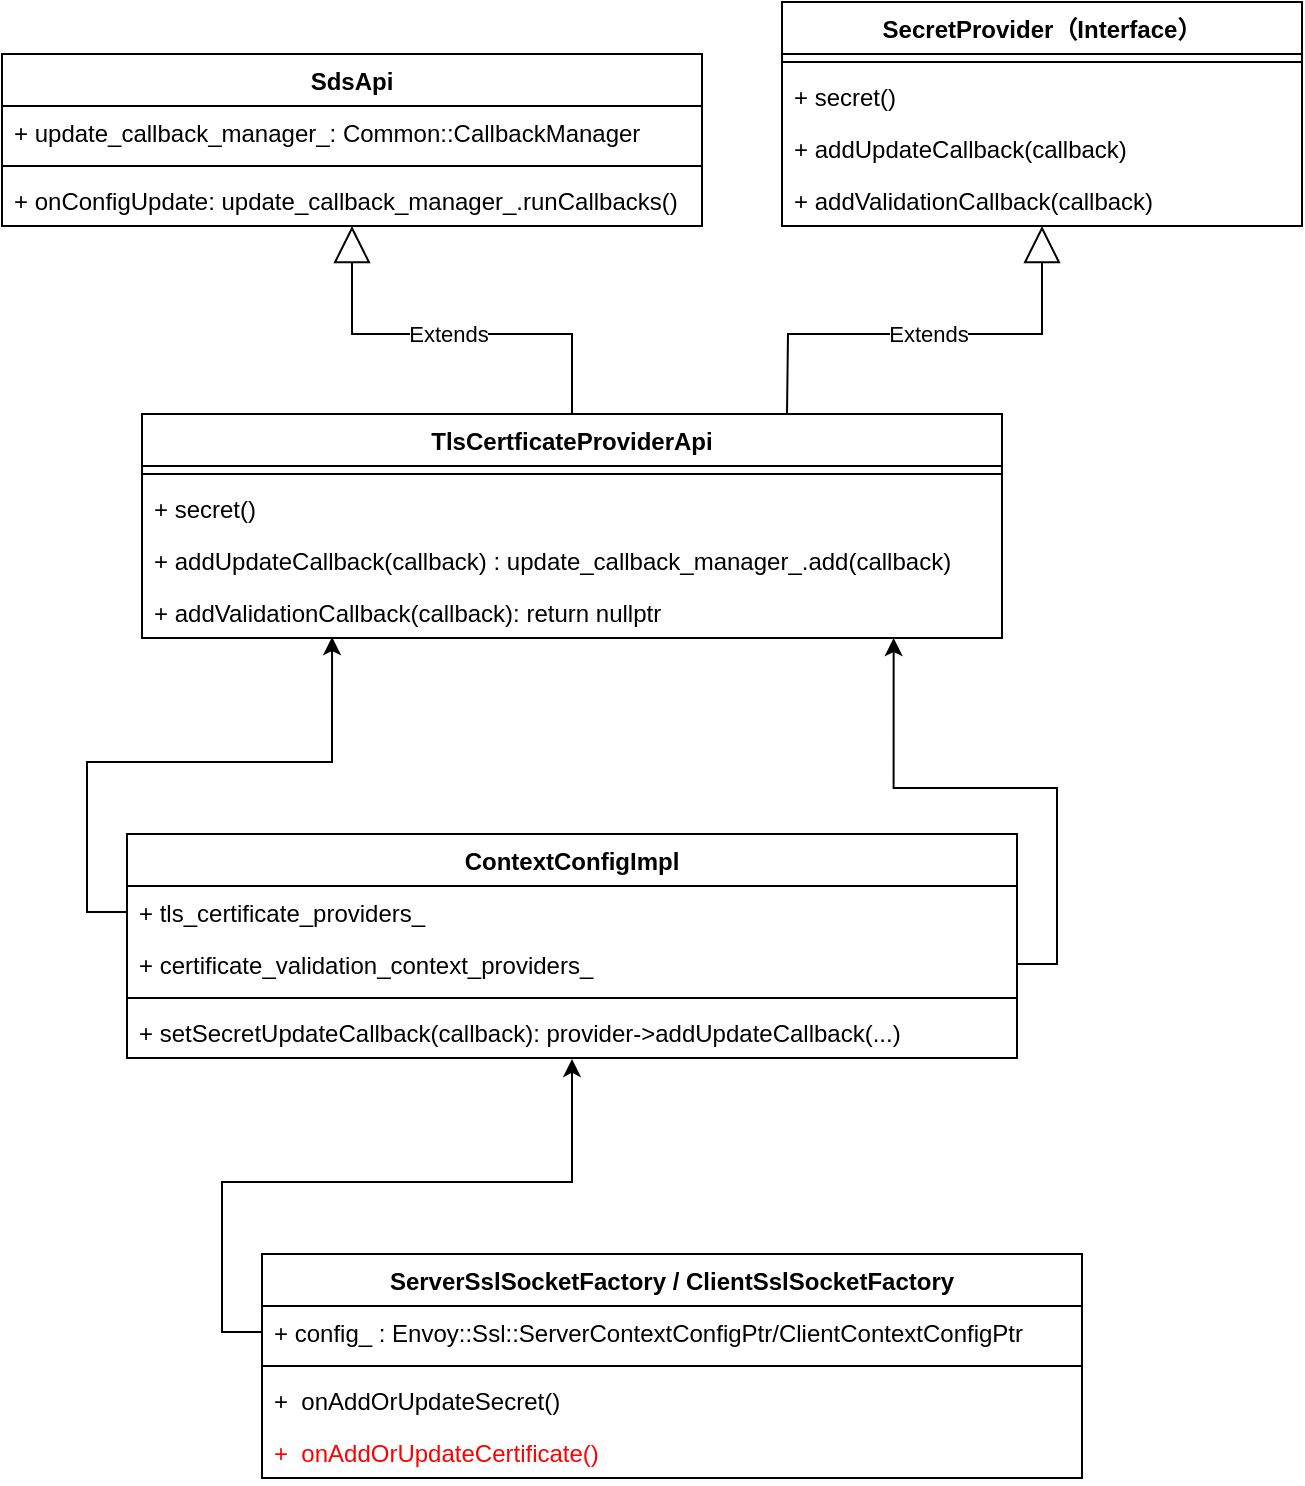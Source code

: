 <mxfile version="16.2.7" type="github">
  <diagram id="dFgw-dFXlhp1jmWGXN08" name="Page-1">
    <mxGraphModel dx="1350" dy="773" grid="1" gridSize="10" guides="1" tooltips="1" connect="1" arrows="1" fold="1" page="1" pageScale="1" pageWidth="850" pageHeight="1100" math="0" shadow="0">
      <root>
        <mxCell id="0" />
        <mxCell id="1" parent="0" />
        <mxCell id="VGaLUw2bB4asPVf7SSg4-1" value="SdsApi" style="swimlane;fontStyle=1;align=center;verticalAlign=top;childLayout=stackLayout;horizontal=1;startSize=26;horizontalStack=0;resizeParent=1;resizeParentMax=0;resizeLast=0;collapsible=1;marginBottom=0;" vertex="1" parent="1">
          <mxGeometry x="100" y="180" width="350" height="86" as="geometry" />
        </mxCell>
        <mxCell id="VGaLUw2bB4asPVf7SSg4-2" value="+ update_callback_manager_: Common::CallbackManager" style="text;strokeColor=none;fillColor=none;align=left;verticalAlign=top;spacingLeft=4;spacingRight=4;overflow=hidden;rotatable=0;points=[[0,0.5],[1,0.5]];portConstraint=eastwest;" vertex="1" parent="VGaLUw2bB4asPVf7SSg4-1">
          <mxGeometry y="26" width="350" height="26" as="geometry" />
        </mxCell>
        <mxCell id="VGaLUw2bB4asPVf7SSg4-3" value="" style="line;strokeWidth=1;fillColor=none;align=left;verticalAlign=middle;spacingTop=-1;spacingLeft=3;spacingRight=3;rotatable=0;labelPosition=right;points=[];portConstraint=eastwest;" vertex="1" parent="VGaLUw2bB4asPVf7SSg4-1">
          <mxGeometry y="52" width="350" height="8" as="geometry" />
        </mxCell>
        <mxCell id="VGaLUw2bB4asPVf7SSg4-4" value="+ onConfigUpdate: update_callback_manager_.runCallbacks()" style="text;strokeColor=none;fillColor=none;align=left;verticalAlign=top;spacingLeft=4;spacingRight=4;overflow=hidden;rotatable=0;points=[[0,0.5],[1,0.5]];portConstraint=eastwest;" vertex="1" parent="VGaLUw2bB4asPVf7SSg4-1">
          <mxGeometry y="60" width="350" height="26" as="geometry" />
        </mxCell>
        <mxCell id="VGaLUw2bB4asPVf7SSg4-6" value="TlsCertficateProviderApi" style="swimlane;fontStyle=1;align=center;verticalAlign=top;childLayout=stackLayout;horizontal=1;startSize=26;horizontalStack=0;resizeParent=1;resizeParentMax=0;resizeLast=0;collapsible=1;marginBottom=0;" vertex="1" parent="1">
          <mxGeometry x="170" y="360" width="430" height="112" as="geometry" />
        </mxCell>
        <mxCell id="VGaLUw2bB4asPVf7SSg4-8" value="" style="line;strokeWidth=1;fillColor=none;align=left;verticalAlign=middle;spacingTop=-1;spacingLeft=3;spacingRight=3;rotatable=0;labelPosition=right;points=[];portConstraint=eastwest;" vertex="1" parent="VGaLUw2bB4asPVf7SSg4-6">
          <mxGeometry y="26" width="430" height="8" as="geometry" />
        </mxCell>
        <mxCell id="VGaLUw2bB4asPVf7SSg4-9" value="+ secret()" style="text;strokeColor=none;fillColor=none;align=left;verticalAlign=top;spacingLeft=4;spacingRight=4;overflow=hidden;rotatable=0;points=[[0,0.5],[1,0.5]];portConstraint=eastwest;" vertex="1" parent="VGaLUw2bB4asPVf7SSg4-6">
          <mxGeometry y="34" width="430" height="26" as="geometry" />
        </mxCell>
        <mxCell id="VGaLUw2bB4asPVf7SSg4-19" value="+ addUpdateCallback(callback) : update_callback_manager_.add(callback) " style="text;strokeColor=none;fillColor=none;align=left;verticalAlign=top;spacingLeft=4;spacingRight=4;overflow=hidden;rotatable=0;points=[[0,0.5],[1,0.5]];portConstraint=eastwest;" vertex="1" parent="VGaLUw2bB4asPVf7SSg4-6">
          <mxGeometry y="60" width="430" height="26" as="geometry" />
        </mxCell>
        <mxCell id="VGaLUw2bB4asPVf7SSg4-11" value="+ addValidationCallback(callback): return nullptr" style="text;strokeColor=none;fillColor=none;align=left;verticalAlign=top;spacingLeft=4;spacingRight=4;overflow=hidden;rotatable=0;points=[[0,0.5],[1,0.5]];portConstraint=eastwest;" vertex="1" parent="VGaLUw2bB4asPVf7SSg4-6">
          <mxGeometry y="86" width="430" height="26" as="geometry" />
        </mxCell>
        <mxCell id="VGaLUw2bB4asPVf7SSg4-10" value="Extends" style="endArrow=block;endSize=16;endFill=0;html=1;rounded=0;exitX=0.5;exitY=0;exitDx=0;exitDy=0;" edge="1" parent="1" source="VGaLUw2bB4asPVf7SSg4-6" target="VGaLUw2bB4asPVf7SSg4-4">
          <mxGeometry width="160" relative="1" as="geometry">
            <mxPoint x="260" y="320" as="sourcePoint" />
            <mxPoint x="420" y="320" as="targetPoint" />
            <Array as="points">
              <mxPoint x="385" y="320" />
              <mxPoint x="275" y="320" />
            </Array>
          </mxGeometry>
        </mxCell>
        <mxCell id="VGaLUw2bB4asPVf7SSg4-12" value="SecretProvider（Interface）" style="swimlane;fontStyle=1;align=center;verticalAlign=top;childLayout=stackLayout;horizontal=1;startSize=26;horizontalStack=0;resizeParent=1;resizeParentMax=0;resizeLast=0;collapsible=1;marginBottom=0;" vertex="1" parent="1">
          <mxGeometry x="490" y="154" width="260" height="112" as="geometry" />
        </mxCell>
        <mxCell id="VGaLUw2bB4asPVf7SSg4-14" value="" style="line;strokeWidth=1;fillColor=none;align=left;verticalAlign=middle;spacingTop=-1;spacingLeft=3;spacingRight=3;rotatable=0;labelPosition=right;points=[];portConstraint=eastwest;" vertex="1" parent="VGaLUw2bB4asPVf7SSg4-12">
          <mxGeometry y="26" width="260" height="8" as="geometry" />
        </mxCell>
        <mxCell id="VGaLUw2bB4asPVf7SSg4-18" value="+ secret()" style="text;strokeColor=none;fillColor=none;align=left;verticalAlign=top;spacingLeft=4;spacingRight=4;overflow=hidden;rotatable=0;points=[[0,0.5],[1,0.5]];portConstraint=eastwest;" vertex="1" parent="VGaLUw2bB4asPVf7SSg4-12">
          <mxGeometry y="34" width="260" height="26" as="geometry" />
        </mxCell>
        <mxCell id="VGaLUw2bB4asPVf7SSg4-15" value="+ addUpdateCallback(callback)" style="text;strokeColor=none;fillColor=none;align=left;verticalAlign=top;spacingLeft=4;spacingRight=4;overflow=hidden;rotatable=0;points=[[0,0.5],[1,0.5]];portConstraint=eastwest;" vertex="1" parent="VGaLUw2bB4asPVf7SSg4-12">
          <mxGeometry y="60" width="260" height="26" as="geometry" />
        </mxCell>
        <mxCell id="VGaLUw2bB4asPVf7SSg4-17" value="+ addValidationCallback(callback)" style="text;strokeColor=none;fillColor=none;align=left;verticalAlign=top;spacingLeft=4;spacingRight=4;overflow=hidden;rotatable=0;points=[[0,0.5],[1,0.5]];portConstraint=eastwest;" vertex="1" parent="VGaLUw2bB4asPVf7SSg4-12">
          <mxGeometry y="86" width="260" height="26" as="geometry" />
        </mxCell>
        <mxCell id="VGaLUw2bB4asPVf7SSg4-21" value="Extends" style="endArrow=block;endSize=16;endFill=0;html=1;rounded=0;exitX=0.75;exitY=0;exitDx=0;exitDy=0;" edge="1" parent="1" source="VGaLUw2bB4asPVf7SSg4-6" target="VGaLUw2bB4asPVf7SSg4-17">
          <mxGeometry width="160" relative="1" as="geometry">
            <mxPoint x="395" y="370" as="sourcePoint" />
            <mxPoint x="285" y="276" as="targetPoint" />
            <Array as="points">
              <mxPoint x="493" y="320" />
              <mxPoint x="620" y="320" />
            </Array>
          </mxGeometry>
        </mxCell>
        <mxCell id="VGaLUw2bB4asPVf7SSg4-22" value="ContextConfigImpl" style="swimlane;fontStyle=1;align=center;verticalAlign=top;childLayout=stackLayout;horizontal=1;startSize=26;horizontalStack=0;resizeParent=1;resizeParentMax=0;resizeLast=0;collapsible=1;marginBottom=0;" vertex="1" parent="1">
          <mxGeometry x="162.5" y="570" width="445" height="112" as="geometry" />
        </mxCell>
        <mxCell id="VGaLUw2bB4asPVf7SSg4-23" value="+ tls_certificate_providers_" style="text;strokeColor=none;fillColor=none;align=left;verticalAlign=top;spacingLeft=4;spacingRight=4;overflow=hidden;rotatable=0;points=[[0,0.5],[1,0.5]];portConstraint=eastwest;" vertex="1" parent="VGaLUw2bB4asPVf7SSg4-22">
          <mxGeometry y="26" width="445" height="26" as="geometry" />
        </mxCell>
        <mxCell id="VGaLUw2bB4asPVf7SSg4-27" value="+ certificate_validation_context_providers_" style="text;strokeColor=none;fillColor=none;align=left;verticalAlign=top;spacingLeft=4;spacingRight=4;overflow=hidden;rotatable=0;points=[[0,0.5],[1,0.5]];portConstraint=eastwest;" vertex="1" parent="VGaLUw2bB4asPVf7SSg4-22">
          <mxGeometry y="52" width="445" height="26" as="geometry" />
        </mxCell>
        <mxCell id="VGaLUw2bB4asPVf7SSg4-24" value="" style="line;strokeWidth=1;fillColor=none;align=left;verticalAlign=middle;spacingTop=-1;spacingLeft=3;spacingRight=3;rotatable=0;labelPosition=right;points=[];portConstraint=eastwest;" vertex="1" parent="VGaLUw2bB4asPVf7SSg4-22">
          <mxGeometry y="78" width="445" height="8" as="geometry" />
        </mxCell>
        <mxCell id="VGaLUw2bB4asPVf7SSg4-25" value="+ setSecretUpdateCallback(callback): provider-&gt;addUpdateCallback(...)" style="text;strokeColor=none;fillColor=none;align=left;verticalAlign=top;spacingLeft=4;spacingRight=4;overflow=hidden;rotatable=0;points=[[0,0.5],[1,0.5]];portConstraint=eastwest;" vertex="1" parent="VGaLUw2bB4asPVf7SSg4-22">
          <mxGeometry y="86" width="445" height="26" as="geometry" />
        </mxCell>
        <mxCell id="VGaLUw2bB4asPVf7SSg4-28" value="ServerSslSocketFactory / ClientSslSocketFactory" style="swimlane;fontStyle=1;align=center;verticalAlign=top;childLayout=stackLayout;horizontal=1;startSize=26;horizontalStack=0;resizeParent=1;resizeParentMax=0;resizeLast=0;collapsible=1;marginBottom=0;" vertex="1" parent="1">
          <mxGeometry x="230" y="780" width="410" height="112" as="geometry" />
        </mxCell>
        <mxCell id="VGaLUw2bB4asPVf7SSg4-29" value="+ config_ : Envoy::Ssl::ServerContextConfigPtr/ClientContextConfigPtr&#xa;" style="text;strokeColor=none;fillColor=none;align=left;verticalAlign=top;spacingLeft=4;spacingRight=4;overflow=hidden;rotatable=0;points=[[0,0.5],[1,0.5]];portConstraint=eastwest;" vertex="1" parent="VGaLUw2bB4asPVf7SSg4-28">
          <mxGeometry y="26" width="410" height="26" as="geometry" />
        </mxCell>
        <mxCell id="VGaLUw2bB4asPVf7SSg4-30" value="" style="line;strokeWidth=1;fillColor=none;align=left;verticalAlign=middle;spacingTop=-1;spacingLeft=3;spacingRight=3;rotatable=0;labelPosition=right;points=[];portConstraint=eastwest;" vertex="1" parent="VGaLUw2bB4asPVf7SSg4-28">
          <mxGeometry y="52" width="410" height="8" as="geometry" />
        </mxCell>
        <mxCell id="VGaLUw2bB4asPVf7SSg4-31" value="+  onAddOrUpdateSecret()" style="text;strokeColor=none;fillColor=none;align=left;verticalAlign=top;spacingLeft=4;spacingRight=4;overflow=hidden;rotatable=0;points=[[0,0.5],[1,0.5]];portConstraint=eastwest;" vertex="1" parent="VGaLUw2bB4asPVf7SSg4-28">
          <mxGeometry y="60" width="410" height="26" as="geometry" />
        </mxCell>
        <mxCell id="VGaLUw2bB4asPVf7SSg4-35" value="+  onAddOrUpdateCertificate()" style="text;strokeColor=none;fillColor=none;align=left;verticalAlign=top;spacingLeft=4;spacingRight=4;overflow=hidden;rotatable=0;points=[[0,0.5],[1,0.5]];portConstraint=eastwest;fontColor=#FF0000;" vertex="1" parent="VGaLUw2bB4asPVf7SSg4-28">
          <mxGeometry y="86" width="410" height="26" as="geometry" />
        </mxCell>
        <mxCell id="VGaLUw2bB4asPVf7SSg4-32" style="edgeStyle=orthogonalEdgeStyle;rounded=0;orthogonalLoop=1;jettySize=auto;html=1;exitX=0;exitY=0.5;exitDx=0;exitDy=0;entryX=0.5;entryY=1.019;entryDx=0;entryDy=0;entryPerimeter=0;" edge="1" parent="1" source="VGaLUw2bB4asPVf7SSg4-29" target="VGaLUw2bB4asPVf7SSg4-25">
          <mxGeometry relative="1" as="geometry" />
        </mxCell>
        <mxCell id="VGaLUw2bB4asPVf7SSg4-33" style="edgeStyle=orthogonalEdgeStyle;rounded=0;orthogonalLoop=1;jettySize=auto;html=1;exitX=0;exitY=0.5;exitDx=0;exitDy=0;entryX=0.221;entryY=0.981;entryDx=0;entryDy=0;entryPerimeter=0;" edge="1" parent="1" source="VGaLUw2bB4asPVf7SSg4-23" target="VGaLUw2bB4asPVf7SSg4-11">
          <mxGeometry relative="1" as="geometry" />
        </mxCell>
        <mxCell id="VGaLUw2bB4asPVf7SSg4-34" style="edgeStyle=orthogonalEdgeStyle;rounded=0;orthogonalLoop=1;jettySize=auto;html=1;exitX=1;exitY=0.5;exitDx=0;exitDy=0;entryX=0.874;entryY=1;entryDx=0;entryDy=0;entryPerimeter=0;" edge="1" parent="1" source="VGaLUw2bB4asPVf7SSg4-27" target="VGaLUw2bB4asPVf7SSg4-11">
          <mxGeometry relative="1" as="geometry" />
        </mxCell>
      </root>
    </mxGraphModel>
  </diagram>
</mxfile>
